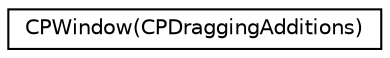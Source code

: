digraph "Graphical Class Hierarchy"
{
  edge [fontname="Helvetica",fontsize="10",labelfontname="Helvetica",labelfontsize="10"];
  node [fontname="Helvetica",fontsize="10",shape=record];
  rankdir="LR";
  Node1 [label="CPWindow(CPDraggingAdditions)",height=0.2,width=0.4,color="black", fillcolor="white", style="filled",URL="$category_c_p_window_07_c_p_dragging_additions_08.html"];
}

